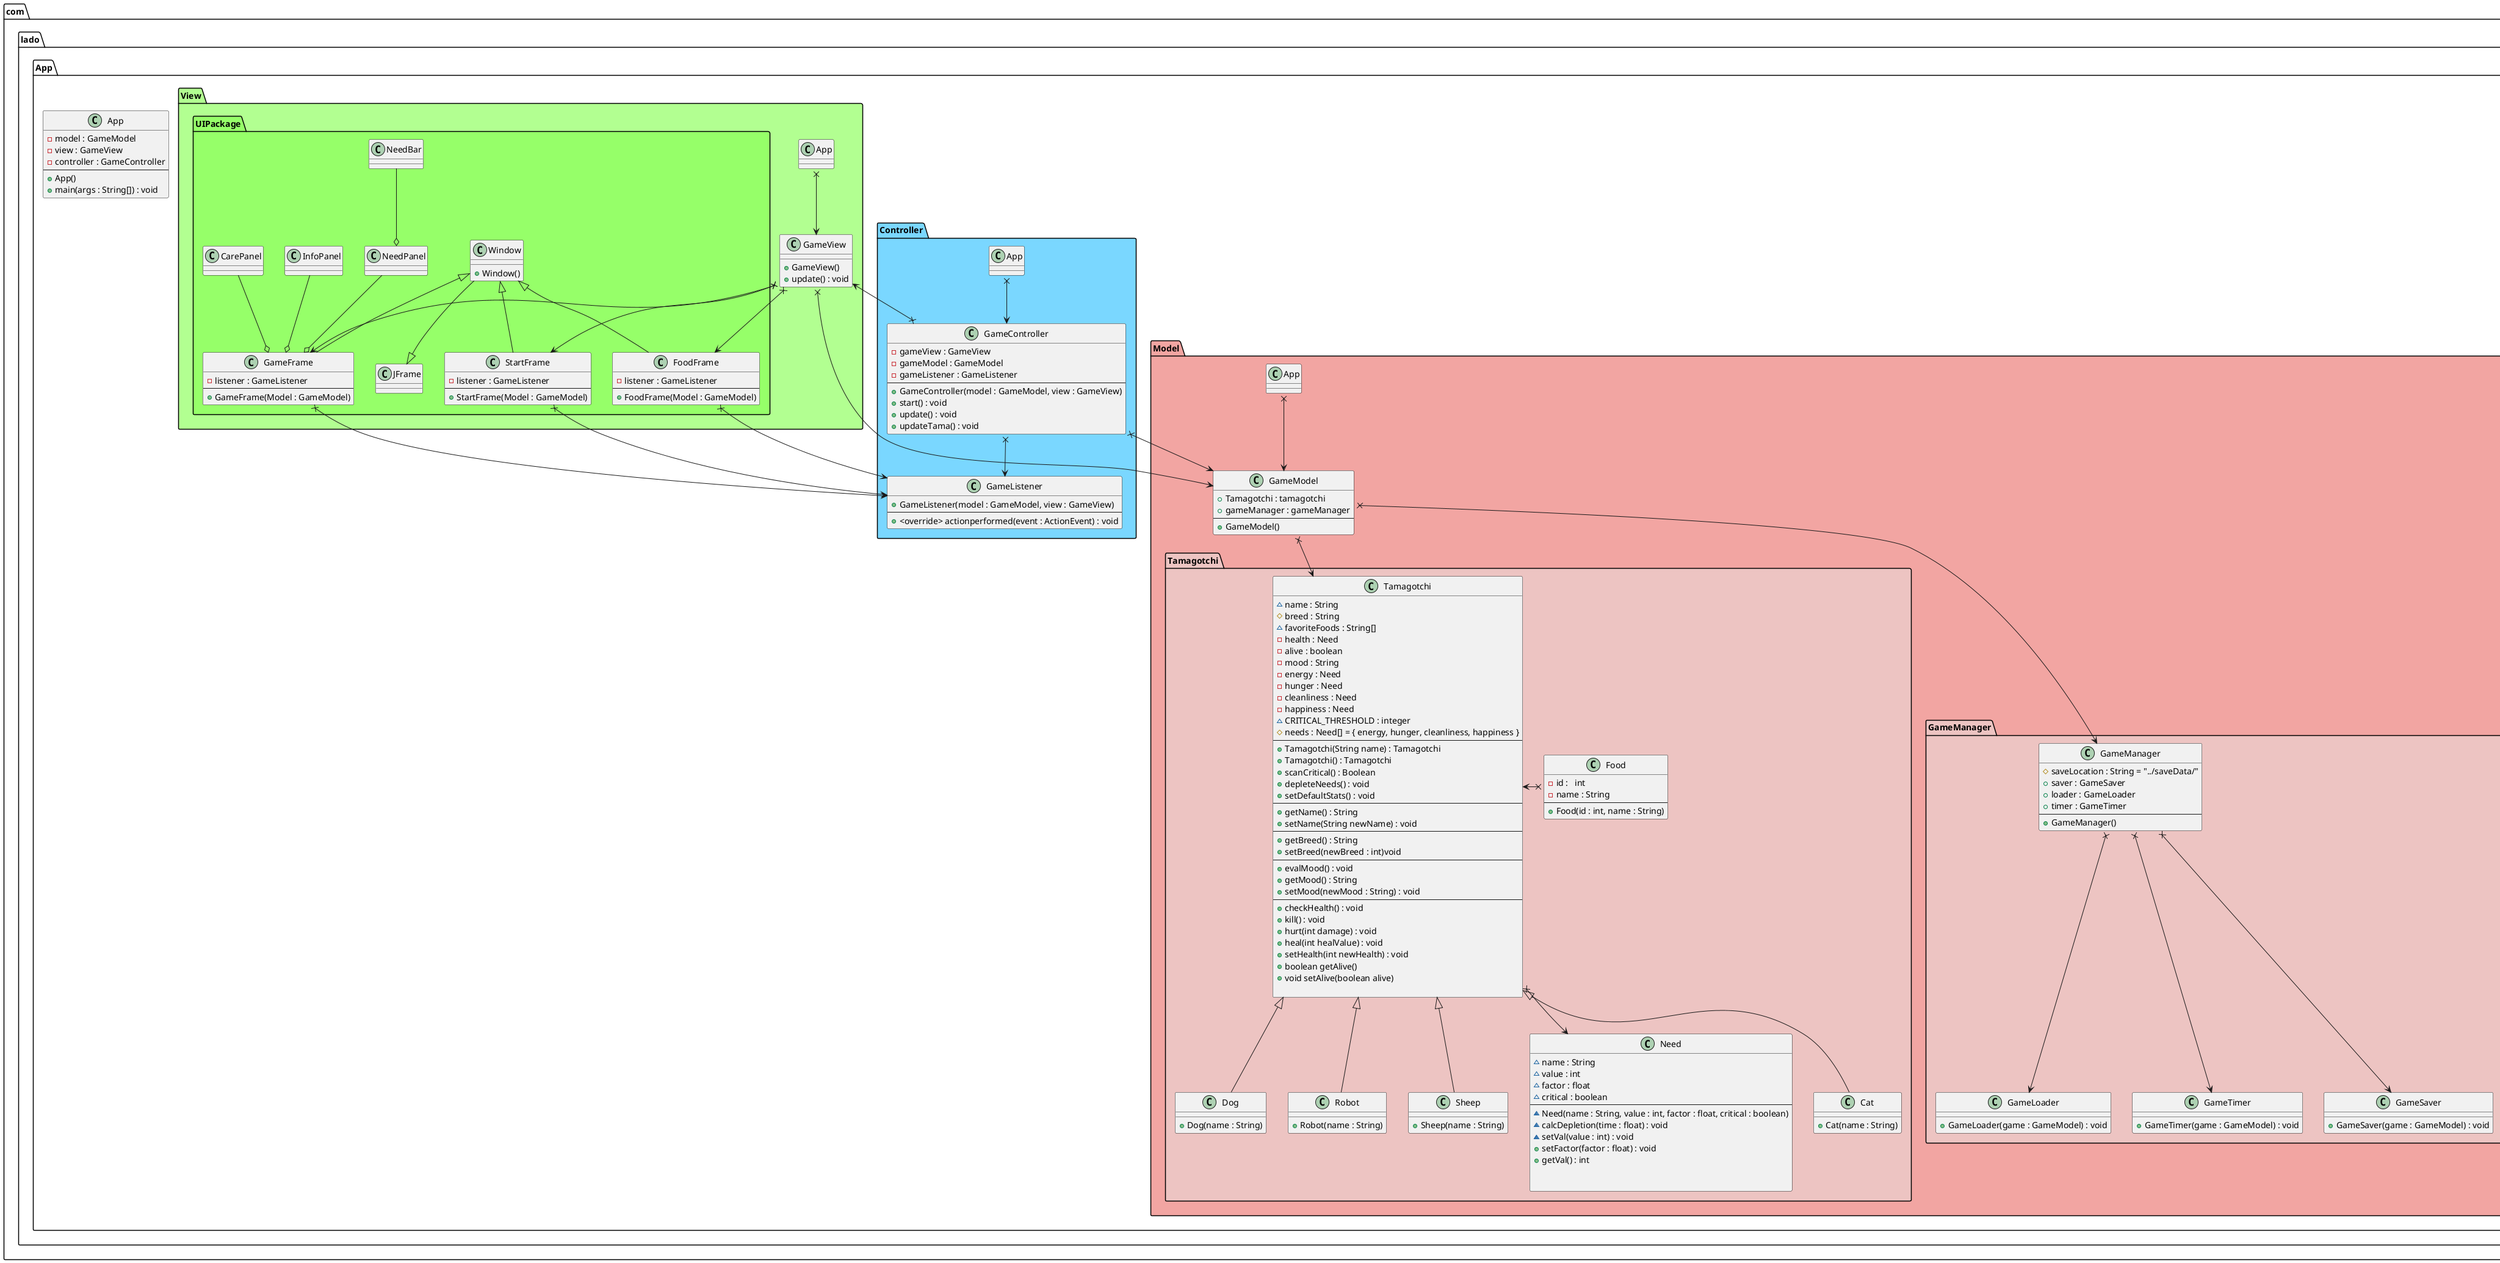 @startuml Classes


package com.lado.App
{
    Class App
    {
        -model : GameModel
        -view : GameView
        -controller : GameController
        --
        +App()
        +main(args : String[]) : void
    }

    


    package "Model" #f2a5a2
    {
        App x--> GameModel
        
        class GameModel
        {
            + Tamagotchi : tamagotchi
            + gameManager : gameManager
            --
            + GameModel()
        }

       
        


        package "Tamagotchi" #edc4c2{
           
            class Cat extends Tamagotchi
            {
                +Cat(name : String)
                
            }

            class Dog extends Tamagotchi
            {
                +Dog(name : String)
            }

            class Robot extends Tamagotchi
            {
                +Robot(name : String)
            }

            class Sheep extends Tamagotchi
            {
                +Sheep(name : String)
            }


            
            class Food{
                -id :   int
                -name : String  
                --
                +Food(id : int, name : String)
            }
            Food x-left-> Tamagotchi
            Tamagotchi x--> Need 

            class Need
            {
                ~ name : String
                ~ value : int
                ~ factor : float
                ~ critical : boolean
                --
                ~ Need(name : String, value : int, factor : float, critical : boolean)
                ~ calcDepletion(time : float) : void
                ~ setVal(value : int) : void
                + setFactor(factor : float) : void
                + getVal() : int


            }
         
            class Tamagotchi
            {
                ~ name : String
                # breed : String
                ~ favoriteFoods : String[]
                - health : Need
                - alive : boolean
                - mood : String
                - energy : Need
                - hunger : Need
                - cleanliness : Need
                - happiness : Need
                ~ CRITICAL_THRESHOLD : integer
                # needs : Need[] = { energy, hunger, cleanliness, happiness }
                ---
                + Tamagotchi(String name) : Tamagotchi
                + Tamagotchi() : Tamagotchi
                + scanCritical() : Boolean 
                + depleteNeeds() : void 
                + setDefaultStats() : void 
                ----
                + getName() : String
                + setName(String newName) : void
                ---
                + getBreed() : String
                + setBreed(newBreed : int)void
                ---
                + evalMood() : void
                + getMood() : String
                + setMood(newMood : String) : void
                ---
                + checkHealth() : void
                + kill() : void
                + hurt(int damage) : void
                + heal(int healValue) : void
                + setHealth(int newHealth) : void
                + boolean getAlive()
                + void setAlive(boolean alive)
                
            }
            GameModel x--> Tamagotchi
        }

        package "GameManager" #edc4c2
        {
            class GameManager
            {
                # saveLocation : String = "../saveData/"
                + saver : GameSaver
                + loader : GameLoader
                + timer : GameTimer
                --
                + GameManager()
            }

            class GameSaver
            {
                +GameSaver(game : GameModel) : void
            }

            class GameLoader
            {
                +GameLoader(game : GameModel) : void
            }

    class GameTimer
            {
                +GameTimer(game : GameModel) : void
            }

            GameManager x-->GameSaver
            GameManager x-->GameLoader
            GameModel x--> GameManager
            GameManager x--> GameTimer
            
        }

    }


        package "Controller" #7ad7ff  {

            App x--> GameController
            
        class GameController
        {
            -gameView : GameView
            -gameModel : GameModel
            -gameListener : GameListener
            --
            +GameController(model : GameModel, view : GameView)
            +start() : void
            +update() : void
            +updateTama() : void
        }
        class GameListener
        {
            +GameListener(model : GameModel, view : GameView)
            --
            + <override> actionperformed(event : ActionEvent) : void
        }
        
        GameController x--> GameListener
        GameController x--> GameModel


    }



    package "View" #b2ff91 {

        class GameView
        {
            +GameView()
            +update() : void
        }

     

        App x--> GameView
        GameView x--> GameModel
        GameController x--> GameView

        package "UIPackage" #96ff69{

            class GameFrame
            {
                - listener : GameListener
                --
                + GameFrame(Model : GameModel)
            }

             class StartFrame
            {
                - listener : GameListener
                --
                + StartFrame(Model : GameModel)
            }


            class FoodFrame
            {
                - listener : GameListener
                --
                + FoodFrame(Model : GameModel)
            }

   GameView x--> GameFrame
        GameView x--> FoodFrame
        GameView x--> StartFrame

            GameFrame x--> GameListener
            StartFrame x--> GameListener
            FoodFrame x--> GameListener
    
            Window <|-- GameFrame
            Window <|-- StartFrame
            Window <|-- FoodFrame


            class CarePanel
            class NeedBar
            class NeedPanel
            class InfoPanel

            CarePanel  --o GameFrame
            NeedBar  --o NeedPanel
            NeedPanel  --o GameFrame
            InfoPanel  --o GameFrame

            
           
            class Window
            {
                + Window()
               
            }

            Window --|> JFrame

    }



}
'/





@enduml Classes











@enduml